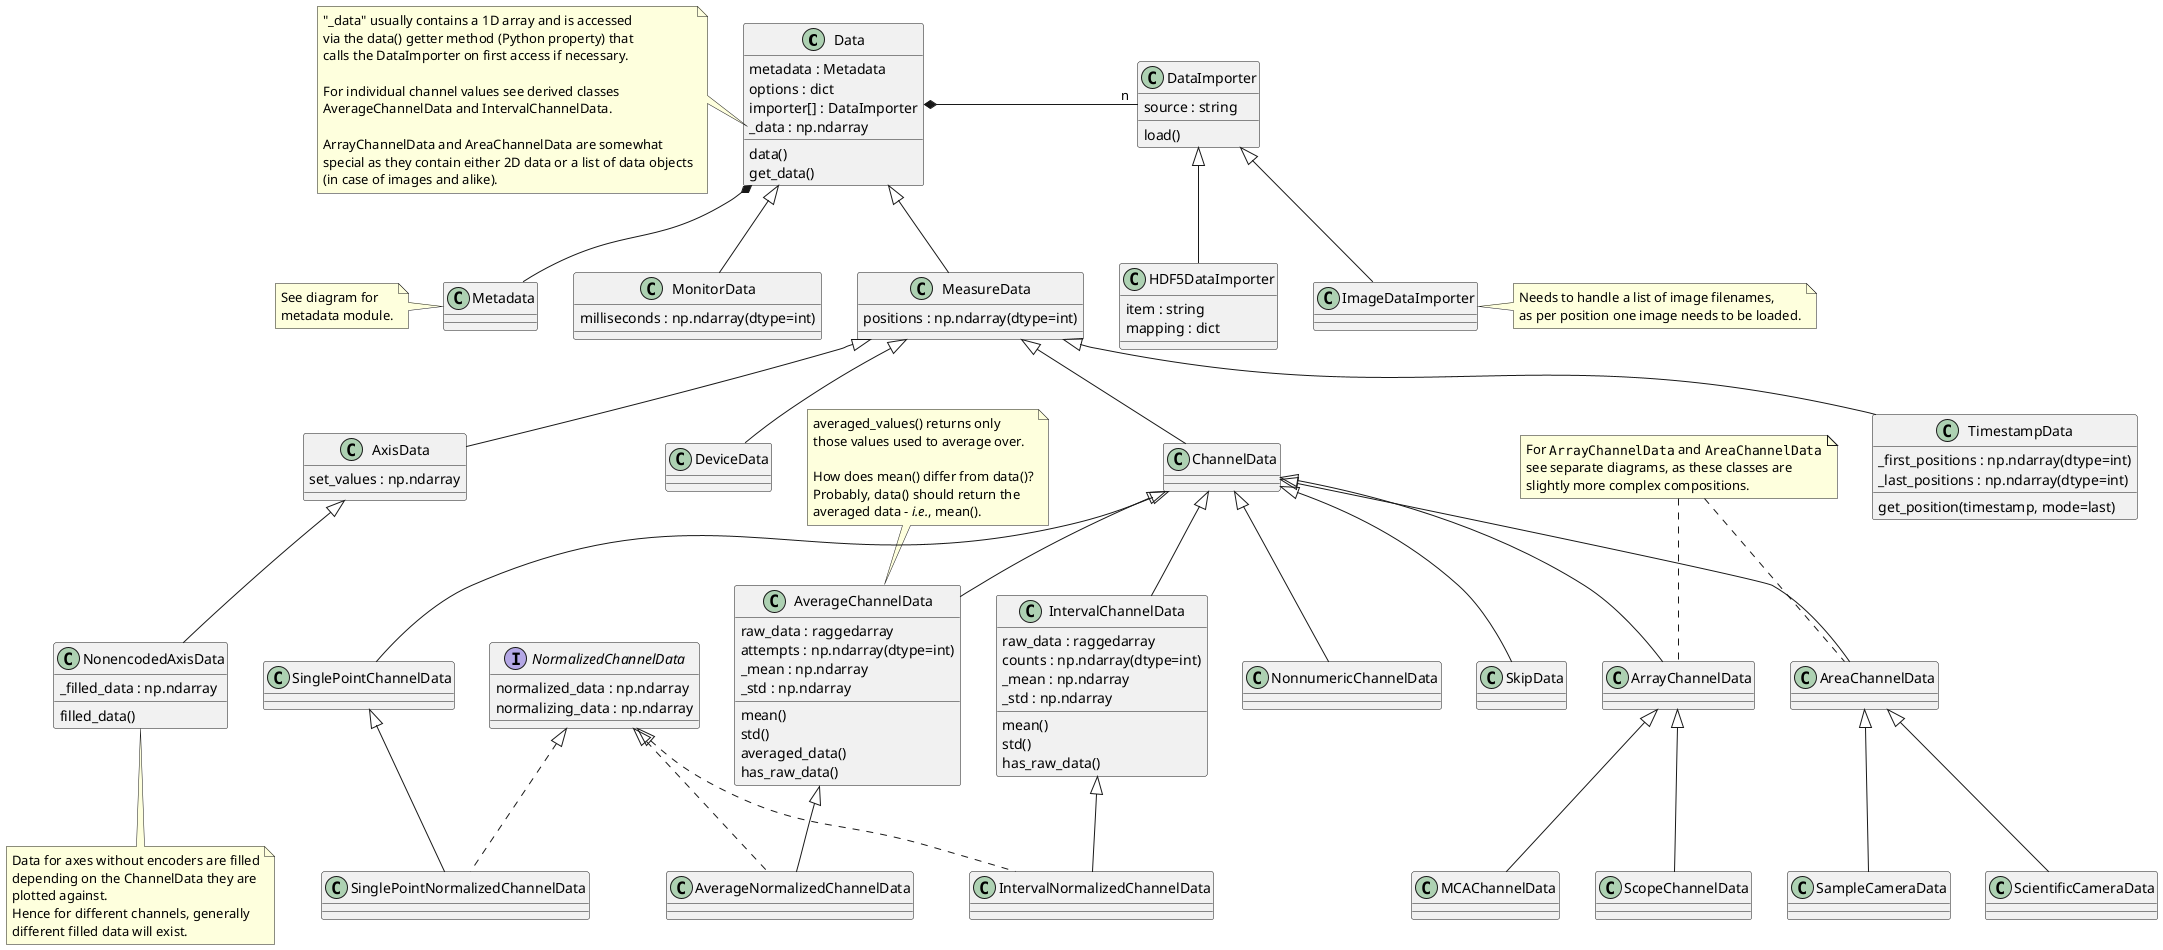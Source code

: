 @startuml
'skinparam dpi 150

class Data {
    metadata : Metadata
    options : dict
    importer[] : DataImporter
    _data : np.ndarray
    data()
    get_data()
}
note left of Data::_data
    "_data" usually contains a 1D array and is accessed
    via the data() getter method (Python property) that
    calls the DataImporter on first access if necessary.

    For individual channel values see derived classes
    AverageChannelData and IntervalChannelData.

    ArrayChannelData and AreaChannelData are somewhat
    special as they contain either 2D data or a list of data objects
    (in case of images and alike).
end note

class DataImporter {
    source : string
    load()
}

class HDF5DataImporter extends DataImporter {
    item : string
    mapping : dict
}

class ImageDataImporter extends DataImporter

note right of ImageDataImporter
    Needs to handle a list of image filenames,
    as per position one image needs to be loaded.
end note

HDF5DataImporter -[hidden]> ImageDataImporter

class Metadata {
}
note left: See diagram for\nmetadata module.

Data *- "n" DataImporter
Data *-- Metadata

class MeasureData extends Data {
    {field} positions : np.ndarray(dtype=int)
}

class MonitorData extends Data {
    {field} milliseconds : np.ndarray(dtype=int)
}

Metadata -[hidden]> MonitorData
MonitorData -[hidden]> MeasureData

class DeviceData extends MeasureData

class AxisData extends MeasureData {
    set_values : np.ndarray
}

class NonencodedAxisData extends AxisData {
    _filled_data : np.ndarray
    filled_data()
}
note bottom of NonencodedAxisData
    Data for axes without encoders are filled
    depending on the ChannelData they are
    plotted against.
    Hence for different channels, generally
    different filled data will exist.
endnote

class ChannelData extends MeasureData {
}

class TimestampData extends MeasureData {
    {field} _first_positions : np.ndarray(dtype=int)
    {field} _last_positions : np.ndarray(dtype=int)
    get_position(timestamp, mode=last)
}

class NonnumericChannelData extends ChannelData {}

'Help layout a bit
NonnumericChannelData -[hidden]> SinglePointChannelData
SinglePointChannelData -[hidden]> AverageChannelData
AverageChannelData -[hidden]> IntervalChannelData
IntervalChannelData -[hidden]> ArrayChannelData
ArrayChannelData -[hidden]> AreaChannelData

class SkipData extends ChannelData {}

class SinglePointChannelData extends ChannelData {}

interface NormalizedChannelData {
    normalized_data : np.ndarray
    normalizing_data : np.ndarray
}

class SinglePointNormalizedChannelData extends SinglePointChannelData implements NormalizedChannelData {
}

class AverageChannelData extends ChannelData {
    raw_data : raggedarray
    {field} attempts : np.ndarray(dtype=int)
    _mean : np.ndarray
    _std : np.ndarray
    mean()
    std()
    averaged_data()
    has_raw_data()
}
note top of AverageChannelData
    averaged_values() returns only
    those values used to average over.

    How does mean() differ from data()?
    Probably, data() should return the
    averaged data - <i>i.e.</i>, mean().
end note

class AverageNormalizedChannelData extends AverageChannelData implements NormalizedChannelData {
}


class IntervalChannelData extends ChannelData {
    raw_data : raggedarray
    {field} counts : np.ndarray(dtype=int)
    _mean : np.ndarray
    _std : np.ndarray
    mean()
    std()
    has_raw_data()
}

class IntervalNormalizedChannelData extends IntervalChannelData implements NormalizedChannelData {
}

class ArrayChannelData extends ChannelData {
}

class MCAChannelData extends ArrayChannelData

class ScopeChannelData extends ArrayChannelData

class AreaChannelData extends ChannelData {
}

class SampleCameraData extends AreaChannelData

class ScientificCameraData extends AreaChannelData

note as array_area_channels_note
    For ""ArrayChannelData"" and ""AreaChannelData""
    see separate diagrams, as these classes are
    slightly more complex compositions.
end note

AreaChannelData .up. array_area_channels_note
ArrayChannelData .up. array_area_channels_note

@enduml
